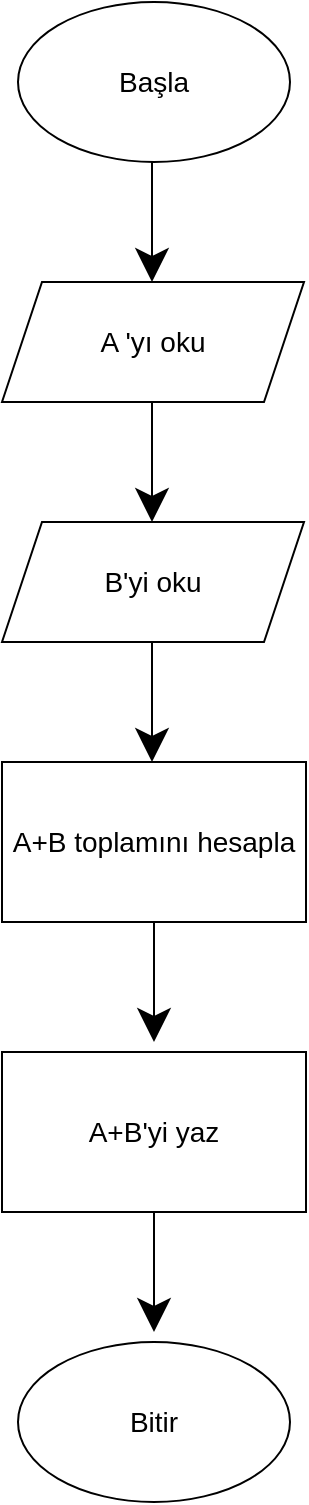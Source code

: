 <mxfile version="15.3.4" type="device"><diagram id="lKMygyBcTT1ql0mSQV0S" name="Page-1"><mxGraphModel dx="946" dy="541" grid="1" gridSize="10" guides="1" tooltips="1" connect="1" arrows="1" fold="1" page="1" pageScale="1" pageWidth="827" pageHeight="1169" math="0" shadow="0"><root><mxCell id="0"/><mxCell id="1" parent="0"/><mxCell id="JeZmqgpyVKXz8f0ZANsQ-2" value="&lt;font style=&quot;font-size: 14px&quot;&gt;Başla&lt;/font&gt;" style="ellipse;whiteSpace=wrap;html=1;hachureGap=4;pointerEvents=0;" vertex="1" parent="1"><mxGeometry x="346" y="20" width="136" height="80" as="geometry"/></mxCell><mxCell id="JeZmqgpyVKXz8f0ZANsQ-4" value="&lt;font style=&quot;font-size: 14px&quot;&gt;A 'yı oku&lt;/font&gt;" style="shape=parallelogram;perimeter=parallelogramPerimeter;whiteSpace=wrap;html=1;fixedSize=1;hachureGap=4;pointerEvents=0;strokeWidth=1;" vertex="1" parent="1"><mxGeometry x="338" y="160" width="151" height="60" as="geometry"/></mxCell><mxCell id="JeZmqgpyVKXz8f0ZANsQ-6" value="" style="endArrow=classic;html=1;startSize=14;endSize=14;sourcePerimeterSpacing=8;targetPerimeterSpacing=8;" edge="1" parent="1"><mxGeometry width="50" height="50" relative="1" as="geometry"><mxPoint x="413" y="220" as="sourcePoint"/><mxPoint x="413" y="280" as="targetPoint"/></mxGeometry></mxCell><mxCell id="JeZmqgpyVKXz8f0ZANsQ-7" value="&lt;font style=&quot;font-size: 14px&quot;&gt;B'yi oku&lt;/font&gt;" style="shape=parallelogram;perimeter=parallelogramPerimeter;whiteSpace=wrap;html=1;fixedSize=1;hachureGap=4;pointerEvents=0;strokeWidth=1;" vertex="1" parent="1"><mxGeometry x="338" y="280" width="151" height="60" as="geometry"/></mxCell><mxCell id="JeZmqgpyVKXz8f0ZANsQ-8" value="" style="endArrow=classic;html=1;startSize=14;endSize=14;sourcePerimeterSpacing=8;targetPerimeterSpacing=8;" edge="1" parent="1"><mxGeometry width="50" height="50" relative="1" as="geometry"><mxPoint x="413" y="100" as="sourcePoint"/><mxPoint x="413" y="160" as="targetPoint"/></mxGeometry></mxCell><mxCell id="JeZmqgpyVKXz8f0ZANsQ-10" value="" style="endArrow=classic;html=1;startSize=14;endSize=14;sourcePerimeterSpacing=8;targetPerimeterSpacing=8;" edge="1" parent="1"><mxGeometry width="50" height="50" relative="1" as="geometry"><mxPoint x="413" y="340" as="sourcePoint"/><mxPoint x="413" y="400" as="targetPoint"/></mxGeometry></mxCell><mxCell id="JeZmqgpyVKXz8f0ZANsQ-11" value="&lt;font style=&quot;font-size: 14px&quot;&gt;A+B toplamını hesapla&lt;/font&gt;" style="rounded=0;whiteSpace=wrap;html=1;hachureGap=4;pointerEvents=0;strokeWidth=1;gradientColor=none;" vertex="1" parent="1"><mxGeometry x="338" y="400" width="152" height="80" as="geometry"/></mxCell><mxCell id="JeZmqgpyVKXz8f0ZANsQ-12" value="" style="endArrow=classic;html=1;startSize=14;endSize=14;sourcePerimeterSpacing=8;targetPerimeterSpacing=8;" edge="1" parent="1"><mxGeometry width="50" height="50" relative="1" as="geometry"><mxPoint x="414" y="480" as="sourcePoint"/><mxPoint x="414" y="540" as="targetPoint"/></mxGeometry></mxCell><mxCell id="JeZmqgpyVKXz8f0ZANsQ-13" value="&lt;span style=&quot;font-size: 14px&quot;&gt;A+B'yi yaz&lt;/span&gt;" style="rounded=0;whiteSpace=wrap;html=1;hachureGap=4;pointerEvents=0;strokeWidth=1;gradientColor=none;" vertex="1" parent="1"><mxGeometry x="338" y="545" width="152" height="80" as="geometry"/></mxCell><mxCell id="JeZmqgpyVKXz8f0ZANsQ-14" value="" style="endArrow=classic;html=1;startSize=14;endSize=14;sourcePerimeterSpacing=8;targetPerimeterSpacing=8;" edge="1" parent="1"><mxGeometry width="50" height="50" relative="1" as="geometry"><mxPoint x="414" y="625" as="sourcePoint"/><mxPoint x="414" y="685" as="targetPoint"/></mxGeometry></mxCell><mxCell id="JeZmqgpyVKXz8f0ZANsQ-15" value="&lt;span style=&quot;font-size: 14px&quot;&gt;Bitir&lt;/span&gt;" style="ellipse;whiteSpace=wrap;html=1;hachureGap=4;pointerEvents=0;" vertex="1" parent="1"><mxGeometry x="346" y="690" width="136" height="80" as="geometry"/></mxCell></root></mxGraphModel></diagram></mxfile>